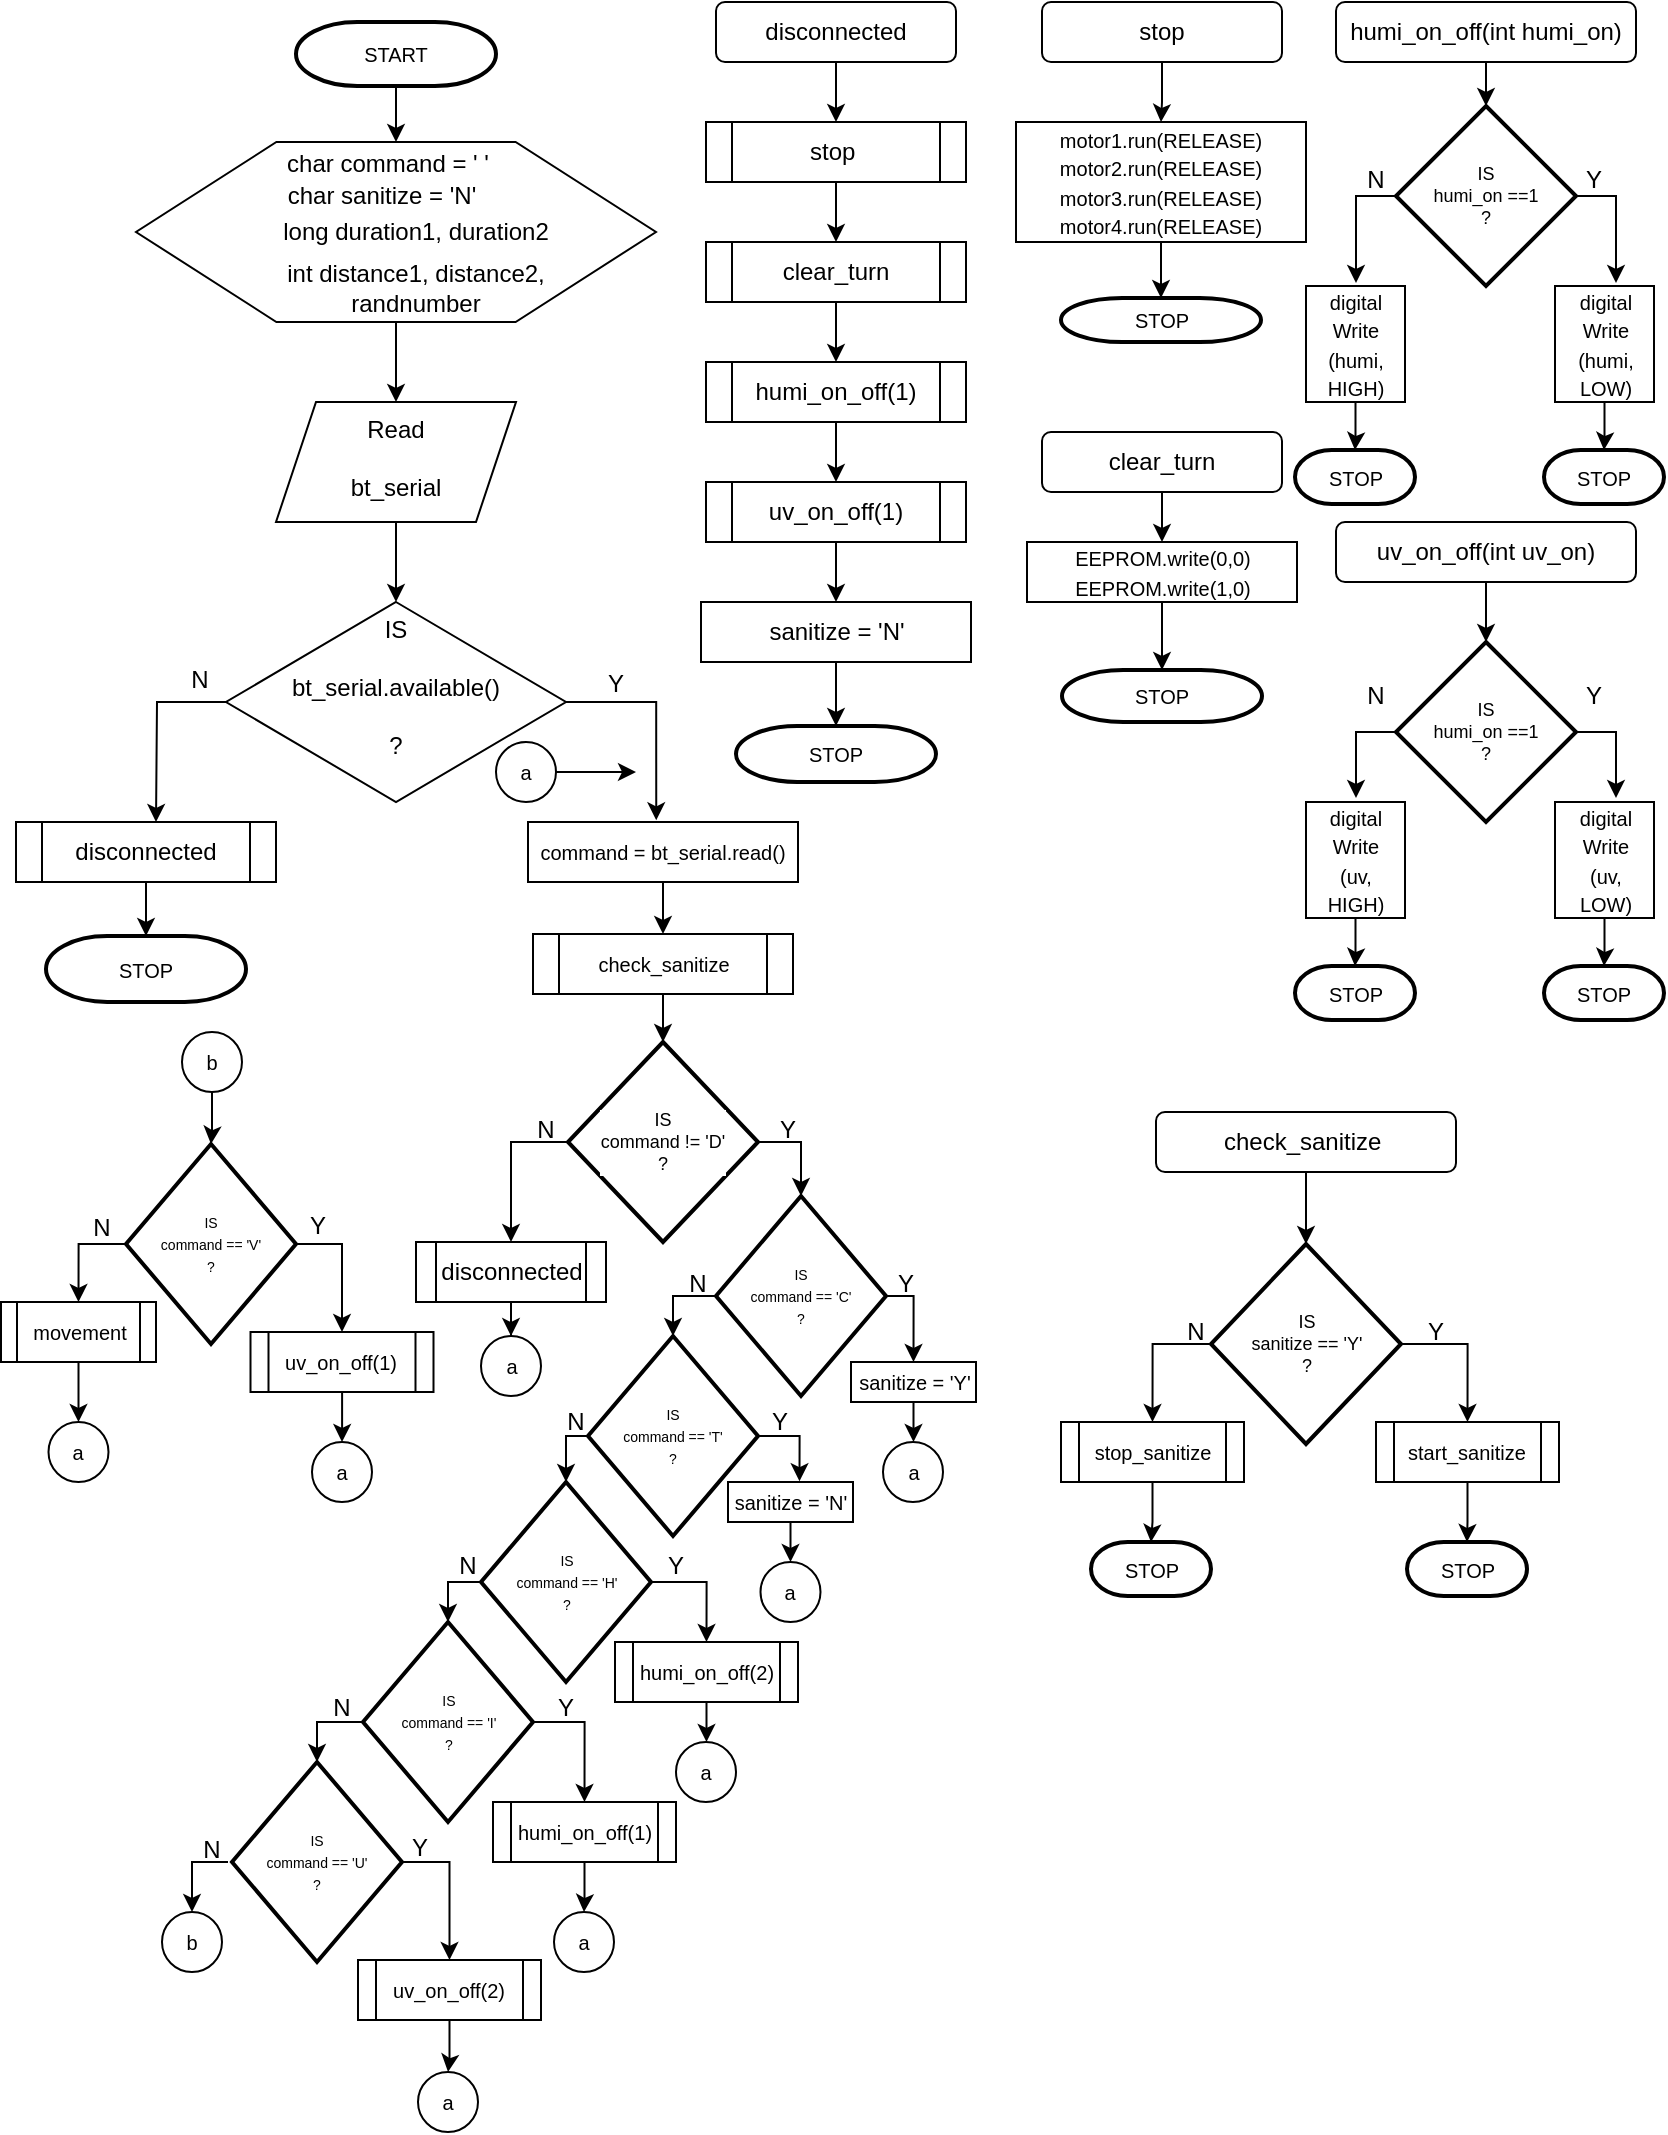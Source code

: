 <mxfile version="17.1.3" type="github" pages="2">
  <diagram id="072bbTEaD_LdQeLK6hjv" name="Page-1">
    <mxGraphModel dx="1085" dy="650" grid="1" gridSize="10" guides="1" tooltips="1" connect="1" arrows="1" fold="1" page="1" pageScale="1" pageWidth="850" pageHeight="1100" math="0" shadow="0">
      <root>
        <mxCell id="0" />
        <mxCell id="1" parent="0" />
        <mxCell id="ckIcHxlf3UzxfT3ee6Hz-8" value="" style="edgeStyle=orthogonalEdgeStyle;rounded=0;orthogonalLoop=1;jettySize=auto;html=1;exitX=0.5;exitY=1;exitDx=0;exitDy=0;exitPerimeter=0;" edge="1" parent="1" source="ckIcHxlf3UzxfT3ee6Hz-138" target="ckIcHxlf3UzxfT3ee6Hz-6">
          <mxGeometry relative="1" as="geometry">
            <mxPoint x="210" y="50" as="sourcePoint" />
          </mxGeometry>
        </mxCell>
        <mxCell id="ckIcHxlf3UzxfT3ee6Hz-18" value="" style="edgeStyle=orthogonalEdgeStyle;rounded=0;orthogonalLoop=1;jettySize=auto;html=1;" edge="1" parent="1" source="ckIcHxlf3UzxfT3ee6Hz-6" target="ckIcHxlf3UzxfT3ee6Hz-17">
          <mxGeometry relative="1" as="geometry" />
        </mxCell>
        <mxCell id="ckIcHxlf3UzxfT3ee6Hz-6" value="" style="verticalLabelPosition=bottom;verticalAlign=top;html=1;shape=hexagon;perimeter=hexagonPerimeter2;arcSize=6;size=0.27;" vertex="1" parent="1">
          <mxGeometry x="80" y="90" width="260" height="90" as="geometry" />
        </mxCell>
        <mxCell id="ckIcHxlf3UzxfT3ee6Hz-10" value="char command = &#39; &#39;" style="text;html=1;strokeColor=none;fillColor=none;align=center;verticalAlign=middle;whiteSpace=wrap;rounded=0;" vertex="1" parent="1">
          <mxGeometry x="136" y="86" width="140" height="30" as="geometry" />
        </mxCell>
        <mxCell id="ckIcHxlf3UzxfT3ee6Hz-11" value="char sanitize = &#39;N&#39;" style="text;html=1;strokeColor=none;fillColor=none;align=center;verticalAlign=middle;whiteSpace=wrap;rounded=0;" vertex="1" parent="1">
          <mxGeometry x="133" y="102" width="140" height="30" as="geometry" />
        </mxCell>
        <mxCell id="ckIcHxlf3UzxfT3ee6Hz-12" value="long duration1, duration2" style="text;html=1;strokeColor=none;fillColor=none;align=center;verticalAlign=middle;whiteSpace=wrap;rounded=0;" vertex="1" parent="1">
          <mxGeometry x="150" y="120" width="140" height="30" as="geometry" />
        </mxCell>
        <mxCell id="ckIcHxlf3UzxfT3ee6Hz-13" value="int distance1, distance2,&lt;br&gt;randnumber" style="text;html=1;strokeColor=none;fillColor=none;align=center;verticalAlign=middle;whiteSpace=wrap;rounded=0;" vertex="1" parent="1">
          <mxGeometry x="150" y="148" width="140" height="30" as="geometry" />
        </mxCell>
        <mxCell id="ckIcHxlf3UzxfT3ee6Hz-20" value="" style="edgeStyle=orthogonalEdgeStyle;rounded=0;orthogonalLoop=1;jettySize=auto;html=1;" edge="1" parent="1" source="ckIcHxlf3UzxfT3ee6Hz-17" target="ckIcHxlf3UzxfT3ee6Hz-19">
          <mxGeometry relative="1" as="geometry" />
        </mxCell>
        <mxCell id="ckIcHxlf3UzxfT3ee6Hz-17" value="Read&lt;br&gt;&lt;br&gt;bt_serial" style="shape=parallelogram;perimeter=parallelogramPerimeter;whiteSpace=wrap;html=1;fixedSize=1;verticalAlign=top;arcSize=6;" vertex="1" parent="1">
          <mxGeometry x="150" y="220" width="120" height="60" as="geometry" />
        </mxCell>
        <mxCell id="ckIcHxlf3UzxfT3ee6Hz-28" style="edgeStyle=orthogonalEdgeStyle;rounded=0;orthogonalLoop=1;jettySize=auto;html=1;exitX=1;exitY=0.5;exitDx=0;exitDy=0;entryX=0.475;entryY=-0.028;entryDx=0;entryDy=0;entryPerimeter=0;" edge="1" parent="1" source="ckIcHxlf3UzxfT3ee6Hz-19" target="ckIcHxlf3UzxfT3ee6Hz-115">
          <mxGeometry relative="1" as="geometry">
            <mxPoint x="340" y="430" as="targetPoint" />
          </mxGeometry>
        </mxCell>
        <mxCell id="ckIcHxlf3UzxfT3ee6Hz-30" style="edgeStyle=orthogonalEdgeStyle;rounded=0;orthogonalLoop=1;jettySize=auto;html=1;exitX=0;exitY=0.5;exitDx=0;exitDy=0;" edge="1" parent="1" source="ckIcHxlf3UzxfT3ee6Hz-19">
          <mxGeometry relative="1" as="geometry">
            <mxPoint x="90" y="430" as="targetPoint" />
          </mxGeometry>
        </mxCell>
        <mxCell id="ckIcHxlf3UzxfT3ee6Hz-19" value="IS&lt;br&gt;&lt;br&gt;bt_serial.available()&lt;br&gt;&lt;br&gt;?" style="rhombus;whiteSpace=wrap;html=1;verticalAlign=top;arcSize=6;" vertex="1" parent="1">
          <mxGeometry x="125" y="320" width="170" height="100" as="geometry" />
        </mxCell>
        <mxCell id="ckIcHxlf3UzxfT3ee6Hz-31" value="Y" style="text;html=1;strokeColor=none;fillColor=none;align=center;verticalAlign=middle;whiteSpace=wrap;rounded=0;" vertex="1" parent="1">
          <mxGeometry x="290" y="346" width="60" height="30" as="geometry" />
        </mxCell>
        <mxCell id="ckIcHxlf3UzxfT3ee6Hz-32" value="N" style="text;html=1;strokeColor=none;fillColor=none;align=center;verticalAlign=middle;whiteSpace=wrap;rounded=0;" vertex="1" parent="1">
          <mxGeometry x="82" y="344" width="60" height="30" as="geometry" />
        </mxCell>
        <mxCell id="ckIcHxlf3UzxfT3ee6Hz-40" value="" style="edgeStyle=orthogonalEdgeStyle;rounded=0;orthogonalLoop=1;jettySize=auto;html=1;entryX=0.5;entryY=0;entryDx=0;entryDy=0;entryPerimeter=0;" edge="1" parent="1" source="ckIcHxlf3UzxfT3ee6Hz-34" target="ckIcHxlf3UzxfT3ee6Hz-139">
          <mxGeometry relative="1" as="geometry">
            <mxPoint x="85" y="510" as="targetPoint" />
          </mxGeometry>
        </mxCell>
        <mxCell id="ckIcHxlf3UzxfT3ee6Hz-34" value="disconnected" style="shape=process;whiteSpace=wrap;html=1;backgroundOutline=1;" vertex="1" parent="1">
          <mxGeometry x="20" y="430" width="130" height="30" as="geometry" />
        </mxCell>
        <mxCell id="ckIcHxlf3UzxfT3ee6Hz-45" value="" style="edgeStyle=orthogonalEdgeStyle;rounded=0;orthogonalLoop=1;jettySize=auto;html=1;" edge="1" parent="1" source="ckIcHxlf3UzxfT3ee6Hz-41" target="ckIcHxlf3UzxfT3ee6Hz-44">
          <mxGeometry relative="1" as="geometry" />
        </mxCell>
        <mxCell id="ckIcHxlf3UzxfT3ee6Hz-41" value="disconnected" style="rounded=1;whiteSpace=wrap;html=1;" vertex="1" parent="1">
          <mxGeometry x="370" y="20" width="120" height="30" as="geometry" />
        </mxCell>
        <mxCell id="ckIcHxlf3UzxfT3ee6Hz-47" value="" style="edgeStyle=orthogonalEdgeStyle;rounded=0;orthogonalLoop=1;jettySize=auto;html=1;" edge="1" parent="1" source="ckIcHxlf3UzxfT3ee6Hz-44" target="ckIcHxlf3UzxfT3ee6Hz-46">
          <mxGeometry relative="1" as="geometry" />
        </mxCell>
        <mxCell id="ckIcHxlf3UzxfT3ee6Hz-44" value="stop&amp;nbsp;" style="shape=process;whiteSpace=wrap;html=1;backgroundOutline=1;" vertex="1" parent="1">
          <mxGeometry x="365" y="80" width="130" height="30" as="geometry" />
        </mxCell>
        <mxCell id="ckIcHxlf3UzxfT3ee6Hz-49" value="" style="edgeStyle=orthogonalEdgeStyle;rounded=0;orthogonalLoop=1;jettySize=auto;html=1;" edge="1" parent="1" source="ckIcHxlf3UzxfT3ee6Hz-46" target="ckIcHxlf3UzxfT3ee6Hz-48">
          <mxGeometry relative="1" as="geometry" />
        </mxCell>
        <mxCell id="ckIcHxlf3UzxfT3ee6Hz-46" value="clear_turn" style="shape=process;whiteSpace=wrap;html=1;backgroundOutline=1;" vertex="1" parent="1">
          <mxGeometry x="365" y="140" width="130" height="30" as="geometry" />
        </mxCell>
        <mxCell id="ckIcHxlf3UzxfT3ee6Hz-51" value="" style="edgeStyle=orthogonalEdgeStyle;rounded=0;orthogonalLoop=1;jettySize=auto;html=1;" edge="1" parent="1" source="ckIcHxlf3UzxfT3ee6Hz-48" target="ckIcHxlf3UzxfT3ee6Hz-50">
          <mxGeometry relative="1" as="geometry" />
        </mxCell>
        <mxCell id="ckIcHxlf3UzxfT3ee6Hz-48" value="humi_on_off(1)" style="shape=process;whiteSpace=wrap;html=1;backgroundOutline=1;" vertex="1" parent="1">
          <mxGeometry x="365" y="200" width="130" height="30" as="geometry" />
        </mxCell>
        <mxCell id="ckIcHxlf3UzxfT3ee6Hz-53" value="" style="edgeStyle=orthogonalEdgeStyle;rounded=0;orthogonalLoop=1;jettySize=auto;html=1;" edge="1" parent="1" source="ckIcHxlf3UzxfT3ee6Hz-50" target="ckIcHxlf3UzxfT3ee6Hz-52">
          <mxGeometry relative="1" as="geometry" />
        </mxCell>
        <mxCell id="ckIcHxlf3UzxfT3ee6Hz-50" value="uv_on_off(1)" style="shape=process;whiteSpace=wrap;html=1;backgroundOutline=1;" vertex="1" parent="1">
          <mxGeometry x="365" y="260" width="130" height="30" as="geometry" />
        </mxCell>
        <mxCell id="ckIcHxlf3UzxfT3ee6Hz-55" value="" style="edgeStyle=orthogonalEdgeStyle;rounded=0;orthogonalLoop=1;jettySize=auto;html=1;entryX=0.5;entryY=0;entryDx=0;entryDy=0;entryPerimeter=0;" edge="1" parent="1" source="ckIcHxlf3UzxfT3ee6Hz-52" target="ckIcHxlf3UzxfT3ee6Hz-140">
          <mxGeometry relative="1" as="geometry">
            <mxPoint x="430.077" y="376" as="targetPoint" />
          </mxGeometry>
        </mxCell>
        <mxCell id="ckIcHxlf3UzxfT3ee6Hz-52" value="sanitize = &#39;N&#39;" style="rounded=0;whiteSpace=wrap;html=1;" vertex="1" parent="1">
          <mxGeometry x="362.5" y="320" width="135" height="30" as="geometry" />
        </mxCell>
        <mxCell id="ckIcHxlf3UzxfT3ee6Hz-59" value="" style="edgeStyle=orthogonalEdgeStyle;rounded=0;orthogonalLoop=1;jettySize=auto;html=1;" edge="1" parent="1" source="ckIcHxlf3UzxfT3ee6Hz-56" target="ckIcHxlf3UzxfT3ee6Hz-58">
          <mxGeometry relative="1" as="geometry" />
        </mxCell>
        <mxCell id="ckIcHxlf3UzxfT3ee6Hz-56" value="stop" style="rounded=1;whiteSpace=wrap;html=1;" vertex="1" parent="1">
          <mxGeometry x="533" y="20" width="120" height="30" as="geometry" />
        </mxCell>
        <mxCell id="ckIcHxlf3UzxfT3ee6Hz-61" value="" style="edgeStyle=orthogonalEdgeStyle;rounded=0;orthogonalLoop=1;jettySize=auto;html=1;entryX=0.5;entryY=0;entryDx=0;entryDy=0;entryPerimeter=0;" edge="1" parent="1" source="ckIcHxlf3UzxfT3ee6Hz-58" target="ckIcHxlf3UzxfT3ee6Hz-142">
          <mxGeometry relative="1" as="geometry">
            <mxPoint x="593.0" y="170" as="targetPoint" />
          </mxGeometry>
        </mxCell>
        <mxCell id="ckIcHxlf3UzxfT3ee6Hz-58" value="&lt;font style=&quot;font-size: 10px&quot;&gt;motor1.run(RELEASE)&lt;br&gt;motor2.run(RELEASE)&lt;br&gt;motor3.run(RELEASE)&lt;br&gt;motor4.run(RELEASE)&lt;/font&gt;" style="rounded=0;whiteSpace=wrap;html=1;" vertex="1" parent="1">
          <mxGeometry x="520" y="80" width="145" height="60" as="geometry" />
        </mxCell>
        <mxCell id="ckIcHxlf3UzxfT3ee6Hz-64" value="" style="edgeStyle=orthogonalEdgeStyle;rounded=0;orthogonalLoop=1;jettySize=auto;html=1;" edge="1" parent="1" source="ckIcHxlf3UzxfT3ee6Hz-62" target="ckIcHxlf3UzxfT3ee6Hz-63">
          <mxGeometry relative="1" as="geometry" />
        </mxCell>
        <mxCell id="ckIcHxlf3UzxfT3ee6Hz-62" value="clear_turn" style="rounded=1;whiteSpace=wrap;html=1;" vertex="1" parent="1">
          <mxGeometry x="533" y="235" width="120" height="30" as="geometry" />
        </mxCell>
        <mxCell id="ckIcHxlf3UzxfT3ee6Hz-66" value="" style="edgeStyle=orthogonalEdgeStyle;rounded=0;orthogonalLoop=1;jettySize=auto;html=1;entryX=0.5;entryY=0;entryDx=0;entryDy=0;entryPerimeter=0;" edge="1" parent="1" source="ckIcHxlf3UzxfT3ee6Hz-63" target="ckIcHxlf3UzxfT3ee6Hz-141">
          <mxGeometry relative="1" as="geometry">
            <mxPoint x="592.487" y="346" as="targetPoint" />
          </mxGeometry>
        </mxCell>
        <mxCell id="ckIcHxlf3UzxfT3ee6Hz-63" value="&lt;font style=&quot;font-size: 10px&quot;&gt;EEPROM.write(0,0)&lt;br&gt;EEPROM.write(1,0)&lt;/font&gt;" style="rounded=0;whiteSpace=wrap;html=1;" vertex="1" parent="1">
          <mxGeometry x="525.5" y="290" width="135" height="30" as="geometry" />
        </mxCell>
        <mxCell id="ckIcHxlf3UzxfT3ee6Hz-72" value="" style="edgeStyle=orthogonalEdgeStyle;rounded=0;orthogonalLoop=1;jettySize=auto;html=1;fontSize=9;" edge="1" parent="1" source="ckIcHxlf3UzxfT3ee6Hz-67" target="ckIcHxlf3UzxfT3ee6Hz-71">
          <mxGeometry relative="1" as="geometry" />
        </mxCell>
        <mxCell id="ckIcHxlf3UzxfT3ee6Hz-67" value="humi_on_off(int humi_on)" style="rounded=1;whiteSpace=wrap;html=1;" vertex="1" parent="1">
          <mxGeometry x="680" y="20" width="150" height="30" as="geometry" />
        </mxCell>
        <mxCell id="ckIcHxlf3UzxfT3ee6Hz-73" style="edgeStyle=orthogonalEdgeStyle;rounded=0;orthogonalLoop=1;jettySize=auto;html=1;exitX=1;exitY=0.5;exitDx=0;exitDy=0;exitPerimeter=0;fontSize=9;" edge="1" parent="1" source="ckIcHxlf3UzxfT3ee6Hz-71">
          <mxGeometry relative="1" as="geometry">
            <mxPoint x="820" y="160" as="targetPoint" />
          </mxGeometry>
        </mxCell>
        <mxCell id="ckIcHxlf3UzxfT3ee6Hz-74" style="edgeStyle=orthogonalEdgeStyle;rounded=0;orthogonalLoop=1;jettySize=auto;html=1;exitX=0;exitY=0.5;exitDx=0;exitDy=0;exitPerimeter=0;fontSize=9;" edge="1" parent="1" source="ckIcHxlf3UzxfT3ee6Hz-71">
          <mxGeometry relative="1" as="geometry">
            <mxPoint x="690" y="160" as="targetPoint" />
          </mxGeometry>
        </mxCell>
        <mxCell id="ckIcHxlf3UzxfT3ee6Hz-71" value="IS&lt;br&gt;humi_on ==1&lt;br&gt;?" style="strokeWidth=2;html=1;shape=mxgraph.flowchart.decision;whiteSpace=wrap;labelBackgroundColor=#FFFFFF;fontSize=9;" vertex="1" parent="1">
          <mxGeometry x="710" y="72" width="90" height="90" as="geometry" />
        </mxCell>
        <mxCell id="ckIcHxlf3UzxfT3ee6Hz-75" value="Y" style="text;html=1;strokeColor=none;fillColor=none;align=center;verticalAlign=middle;whiteSpace=wrap;rounded=0;" vertex="1" parent="1">
          <mxGeometry x="779" y="94" width="60" height="30" as="geometry" />
        </mxCell>
        <mxCell id="ckIcHxlf3UzxfT3ee6Hz-76" value="N" style="text;html=1;strokeColor=none;fillColor=none;align=center;verticalAlign=middle;whiteSpace=wrap;rounded=0;" vertex="1" parent="1">
          <mxGeometry x="670" y="94" width="60" height="30" as="geometry" />
        </mxCell>
        <mxCell id="ckIcHxlf3UzxfT3ee6Hz-80" value="" style="edgeStyle=orthogonalEdgeStyle;rounded=0;orthogonalLoop=1;jettySize=auto;html=1;fontSize=10;entryX=0.5;entryY=0;entryDx=0;entryDy=0;entryPerimeter=0;" edge="1" parent="1" source="ckIcHxlf3UzxfT3ee6Hz-77" target="ckIcHxlf3UzxfT3ee6Hz-143">
          <mxGeometry relative="1" as="geometry">
            <mxPoint x="689.75" y="245" as="targetPoint" />
          </mxGeometry>
        </mxCell>
        <mxCell id="ckIcHxlf3UzxfT3ee6Hz-77" value="&lt;font style=&quot;font-size: 10px&quot;&gt;digital&lt;br&gt;Write&lt;br&gt;(humi,&lt;br&gt;HIGH)&lt;/font&gt;" style="rounded=0;whiteSpace=wrap;html=1;" vertex="1" parent="1">
          <mxGeometry x="665" y="162" width="49.5" height="58" as="geometry" />
        </mxCell>
        <mxCell id="ckIcHxlf3UzxfT3ee6Hz-82" value="" style="edgeStyle=orthogonalEdgeStyle;rounded=0;orthogonalLoop=1;jettySize=auto;html=1;fontSize=10;entryX=0.5;entryY=0;entryDx=0;entryDy=0;entryPerimeter=0;" edge="1" parent="1" source="ckIcHxlf3UzxfT3ee6Hz-78" target="ckIcHxlf3UzxfT3ee6Hz-144">
          <mxGeometry relative="1" as="geometry">
            <mxPoint x="814.25" y="245" as="targetPoint" />
          </mxGeometry>
        </mxCell>
        <mxCell id="ckIcHxlf3UzxfT3ee6Hz-78" value="&lt;font style=&quot;font-size: 10px&quot;&gt;digital&lt;br&gt;Write&lt;br&gt;(humi,&lt;br&gt;LOW)&lt;/font&gt;" style="rounded=0;whiteSpace=wrap;html=1;" vertex="1" parent="1">
          <mxGeometry x="789.5" y="162" width="49.5" height="58" as="geometry" />
        </mxCell>
        <mxCell id="ckIcHxlf3UzxfT3ee6Hz-112" value="" style="edgeStyle=orthogonalEdgeStyle;rounded=0;orthogonalLoop=1;jettySize=auto;html=1;fontSize=10;entryX=0.5;entryY=0;entryDx=0;entryDy=0;entryPerimeter=0;" edge="1" parent="1" source="ckIcHxlf3UzxfT3ee6Hz-83" target="ckIcHxlf3UzxfT3ee6Hz-99">
          <mxGeometry relative="1" as="geometry">
            <mxPoint x="755" y="375" as="targetPoint" />
          </mxGeometry>
        </mxCell>
        <mxCell id="ckIcHxlf3UzxfT3ee6Hz-83" value="uv_on_off(int uv_on)" style="rounded=1;whiteSpace=wrap;html=1;" vertex="1" parent="1">
          <mxGeometry x="680" y="280" width="150" height="30" as="geometry" />
        </mxCell>
        <mxCell id="ckIcHxlf3UzxfT3ee6Hz-99" value="IS&lt;br&gt;humi_on ==1&lt;br&gt;?" style="strokeWidth=2;html=1;shape=mxgraph.flowchart.decision;whiteSpace=wrap;labelBackgroundColor=#FFFFFF;fontSize=9;" vertex="1" parent="1">
          <mxGeometry x="710" y="340" width="90" height="90" as="geometry" />
        </mxCell>
        <mxCell id="ckIcHxlf3UzxfT3ee6Hz-100" value="N" style="text;html=1;strokeColor=none;fillColor=none;align=center;verticalAlign=middle;whiteSpace=wrap;rounded=0;" vertex="1" parent="1">
          <mxGeometry x="670" y="352" width="60" height="30" as="geometry" />
        </mxCell>
        <mxCell id="ckIcHxlf3UzxfT3ee6Hz-101" value="Y" style="text;html=1;strokeColor=none;fillColor=none;align=center;verticalAlign=middle;whiteSpace=wrap;rounded=0;" vertex="1" parent="1">
          <mxGeometry x="779" y="352" width="60" height="30" as="geometry" />
        </mxCell>
        <mxCell id="ckIcHxlf3UzxfT3ee6Hz-102" style="edgeStyle=orthogonalEdgeStyle;rounded=0;orthogonalLoop=1;jettySize=auto;html=1;exitX=1;exitY=0.5;exitDx=0;exitDy=0;exitPerimeter=0;fontSize=9;" edge="1" source="ckIcHxlf3UzxfT3ee6Hz-99" parent="1">
          <mxGeometry relative="1" as="geometry">
            <mxPoint x="820.0" y="418" as="targetPoint" />
          </mxGeometry>
        </mxCell>
        <mxCell id="ckIcHxlf3UzxfT3ee6Hz-103" style="edgeStyle=orthogonalEdgeStyle;rounded=0;orthogonalLoop=1;jettySize=auto;html=1;exitX=0;exitY=0.5;exitDx=0;exitDy=0;exitPerimeter=0;fontSize=9;" edge="1" source="ckIcHxlf3UzxfT3ee6Hz-99" parent="1">
          <mxGeometry relative="1" as="geometry">
            <mxPoint x="690" y="418" as="targetPoint" />
          </mxGeometry>
        </mxCell>
        <mxCell id="ckIcHxlf3UzxfT3ee6Hz-104" value="&lt;font style=&quot;font-size: 10px&quot;&gt;digital&lt;br&gt;Write&lt;br&gt;(uv,&lt;br&gt;HIGH)&lt;/font&gt;" style="rounded=0;whiteSpace=wrap;html=1;" vertex="1" parent="1">
          <mxGeometry x="665" y="420" width="49.5" height="58" as="geometry" />
        </mxCell>
        <mxCell id="ckIcHxlf3UzxfT3ee6Hz-105" value="&lt;font style=&quot;font-size: 10px&quot;&gt;digital&lt;br&gt;Write&lt;br&gt;(uv,&lt;br&gt;LOW)&lt;/font&gt;" style="rounded=0;whiteSpace=wrap;html=1;" vertex="1" parent="1">
          <mxGeometry x="789.5" y="420" width="49.5" height="58" as="geometry" />
        </mxCell>
        <mxCell id="ckIcHxlf3UzxfT3ee6Hz-106" value="" style="edgeStyle=orthogonalEdgeStyle;rounded=0;orthogonalLoop=1;jettySize=auto;html=1;fontSize=10;entryX=0.5;entryY=0;entryDx=0;entryDy=0;entryPerimeter=0;" edge="1" source="ckIcHxlf3UzxfT3ee6Hz-104" target="ckIcHxlf3UzxfT3ee6Hz-145" parent="1">
          <mxGeometry relative="1" as="geometry">
            <mxPoint x="689.75" y="503" as="targetPoint" />
          </mxGeometry>
        </mxCell>
        <mxCell id="ckIcHxlf3UzxfT3ee6Hz-107" value="" style="edgeStyle=orthogonalEdgeStyle;rounded=0;orthogonalLoop=1;jettySize=auto;html=1;fontSize=10;entryX=0.5;entryY=0;entryDx=0;entryDy=0;entryPerimeter=0;" edge="1" source="ckIcHxlf3UzxfT3ee6Hz-105" target="ckIcHxlf3UzxfT3ee6Hz-146" parent="1">
          <mxGeometry relative="1" as="geometry">
            <mxPoint x="814.25" y="503" as="targetPoint" />
          </mxGeometry>
        </mxCell>
        <mxCell id="ckIcHxlf3UzxfT3ee6Hz-118" value="" style="edgeStyle=orthogonalEdgeStyle;rounded=0;orthogonalLoop=1;jettySize=auto;html=1;fontSize=10;" edge="1" parent="1" source="ckIcHxlf3UzxfT3ee6Hz-115" target="ckIcHxlf3UzxfT3ee6Hz-117">
          <mxGeometry relative="1" as="geometry" />
        </mxCell>
        <mxCell id="ckIcHxlf3UzxfT3ee6Hz-115" value="&lt;font style=&quot;font-size: 10px&quot;&gt;command = bt_serial.read()&lt;/font&gt;" style="rounded=0;whiteSpace=wrap;html=1;" vertex="1" parent="1">
          <mxGeometry x="276" y="430" width="135" height="30" as="geometry" />
        </mxCell>
        <mxCell id="ckIcHxlf3UzxfT3ee6Hz-126" value="" style="edgeStyle=orthogonalEdgeStyle;rounded=0;orthogonalLoop=1;jettySize=auto;html=1;fontSize=10;" edge="1" parent="1" source="ckIcHxlf3UzxfT3ee6Hz-117" target="ckIcHxlf3UzxfT3ee6Hz-120">
          <mxGeometry relative="1" as="geometry" />
        </mxCell>
        <mxCell id="ckIcHxlf3UzxfT3ee6Hz-117" value="&lt;font style=&quot;font-size: 10px&quot;&gt;check_sanitize&lt;/font&gt;" style="shape=process;whiteSpace=wrap;html=1;backgroundOutline=1;" vertex="1" parent="1">
          <mxGeometry x="278.5" y="486" width="130" height="30" as="geometry" />
        </mxCell>
        <mxCell id="ckIcHxlf3UzxfT3ee6Hz-132" style="edgeStyle=orthogonalEdgeStyle;rounded=0;orthogonalLoop=1;jettySize=auto;html=1;exitX=1;exitY=0.5;exitDx=0;exitDy=0;exitPerimeter=0;fontSize=10;" edge="1" parent="1" source="ckIcHxlf3UzxfT3ee6Hz-120" target="ckIcHxlf3UzxfT3ee6Hz-163">
          <mxGeometry relative="1" as="geometry">
            <mxPoint x="420" y="650" as="targetPoint" />
          </mxGeometry>
        </mxCell>
        <mxCell id="ckIcHxlf3UzxfT3ee6Hz-133" style="edgeStyle=orthogonalEdgeStyle;rounded=0;orthogonalLoop=1;jettySize=auto;html=1;exitX=0;exitY=0.5;exitDx=0;exitDy=0;exitPerimeter=0;fontSize=10;entryX=0.5;entryY=0;entryDx=0;entryDy=0;" edge="1" parent="1" source="ckIcHxlf3UzxfT3ee6Hz-120" target="ckIcHxlf3UzxfT3ee6Hz-149">
          <mxGeometry relative="1" as="geometry">
            <mxPoint x="270" y="650" as="targetPoint" />
          </mxGeometry>
        </mxCell>
        <mxCell id="ckIcHxlf3UzxfT3ee6Hz-120" value="IS&lt;br&gt;command != &#39;D&#39;&lt;br&gt;?" style="strokeWidth=2;html=1;shape=mxgraph.flowchart.decision;whiteSpace=wrap;labelBackgroundColor=#FFFFFF;fontSize=9;" vertex="1" parent="1">
          <mxGeometry x="296" y="540" width="95" height="100" as="geometry" />
        </mxCell>
        <mxCell id="ckIcHxlf3UzxfT3ee6Hz-134" value="Y" style="text;html=1;strokeColor=none;fillColor=none;align=center;verticalAlign=middle;whiteSpace=wrap;rounded=0;" vertex="1" parent="1">
          <mxGeometry x="376" y="569" width="60" height="30" as="geometry" />
        </mxCell>
        <mxCell id="ckIcHxlf3UzxfT3ee6Hz-135" value="N" style="text;html=1;strokeColor=none;fillColor=none;align=center;verticalAlign=middle;whiteSpace=wrap;rounded=0;" vertex="1" parent="1">
          <mxGeometry x="255" y="569" width="60" height="30" as="geometry" />
        </mxCell>
        <mxCell id="ckIcHxlf3UzxfT3ee6Hz-138" value="START" style="strokeWidth=2;html=1;shape=mxgraph.flowchart.terminator;whiteSpace=wrap;labelBackgroundColor=#FFFFFF;fontSize=10;" vertex="1" parent="1">
          <mxGeometry x="160" y="30" width="100" height="32" as="geometry" />
        </mxCell>
        <mxCell id="ckIcHxlf3UzxfT3ee6Hz-139" value="STOP" style="strokeWidth=2;html=1;shape=mxgraph.flowchart.terminator;whiteSpace=wrap;labelBackgroundColor=#FFFFFF;fontSize=10;" vertex="1" parent="1">
          <mxGeometry x="35" y="487" width="100" height="33" as="geometry" />
        </mxCell>
        <mxCell id="ckIcHxlf3UzxfT3ee6Hz-140" value="STOP" style="strokeWidth=2;html=1;shape=mxgraph.flowchart.terminator;whiteSpace=wrap;labelBackgroundColor=#FFFFFF;fontSize=10;" vertex="1" parent="1">
          <mxGeometry x="380" y="382" width="100" height="28" as="geometry" />
        </mxCell>
        <mxCell id="ckIcHxlf3UzxfT3ee6Hz-141" value="STOP" style="strokeWidth=2;html=1;shape=mxgraph.flowchart.terminator;whiteSpace=wrap;labelBackgroundColor=#FFFFFF;fontSize=10;" vertex="1" parent="1">
          <mxGeometry x="543" y="354" width="100" height="26" as="geometry" />
        </mxCell>
        <mxCell id="ckIcHxlf3UzxfT3ee6Hz-142" value="STOP" style="strokeWidth=2;html=1;shape=mxgraph.flowchart.terminator;whiteSpace=wrap;labelBackgroundColor=#FFFFFF;fontSize=10;" vertex="1" parent="1">
          <mxGeometry x="542.5" y="168" width="100" height="22" as="geometry" />
        </mxCell>
        <mxCell id="ckIcHxlf3UzxfT3ee6Hz-143" value="STOP" style="strokeWidth=2;html=1;shape=mxgraph.flowchart.terminator;whiteSpace=wrap;labelBackgroundColor=#FFFFFF;fontSize=10;" vertex="1" parent="1">
          <mxGeometry x="659.5" y="244" width="60" height="27" as="geometry" />
        </mxCell>
        <mxCell id="ckIcHxlf3UzxfT3ee6Hz-144" value="STOP" style="strokeWidth=2;html=1;shape=mxgraph.flowchart.terminator;whiteSpace=wrap;labelBackgroundColor=#FFFFFF;fontSize=10;" vertex="1" parent="1">
          <mxGeometry x="784" y="244" width="60" height="27" as="geometry" />
        </mxCell>
        <mxCell id="ckIcHxlf3UzxfT3ee6Hz-145" value="STOP" style="strokeWidth=2;html=1;shape=mxgraph.flowchart.terminator;whiteSpace=wrap;labelBackgroundColor=#FFFFFF;fontSize=10;" vertex="1" parent="1">
          <mxGeometry x="659.5" y="502" width="60" height="27" as="geometry" />
        </mxCell>
        <mxCell id="ckIcHxlf3UzxfT3ee6Hz-146" value="STOP" style="strokeWidth=2;html=1;shape=mxgraph.flowchart.terminator;whiteSpace=wrap;labelBackgroundColor=#FFFFFF;fontSize=10;" vertex="1" parent="1">
          <mxGeometry x="784" y="502" width="60" height="27" as="geometry" />
        </mxCell>
        <mxCell id="ckIcHxlf3UzxfT3ee6Hz-162" value="" style="edgeStyle=orthogonalEdgeStyle;rounded=0;orthogonalLoop=1;jettySize=auto;html=1;fontSize=10;" edge="1" parent="1" source="ckIcHxlf3UzxfT3ee6Hz-149" target="ckIcHxlf3UzxfT3ee6Hz-161">
          <mxGeometry relative="1" as="geometry" />
        </mxCell>
        <mxCell id="ckIcHxlf3UzxfT3ee6Hz-149" value="disconnected" style="shape=process;whiteSpace=wrap;html=1;backgroundOutline=1;" vertex="1" parent="1">
          <mxGeometry x="220" y="640" width="95" height="30" as="geometry" />
        </mxCell>
        <mxCell id="ckIcHxlf3UzxfT3ee6Hz-157" value="a" style="ellipse;whiteSpace=wrap;html=1;aspect=fixed;labelBackgroundColor=#FFFFFF;fontSize=10;" vertex="1" parent="1">
          <mxGeometry x="260" y="390" width="30" height="30" as="geometry" />
        </mxCell>
        <mxCell id="ckIcHxlf3UzxfT3ee6Hz-158" style="edgeStyle=orthogonalEdgeStyle;rounded=0;orthogonalLoop=1;jettySize=auto;html=1;exitX=1;exitY=0.5;exitDx=0;exitDy=0;fontSize=10;" edge="1" source="ckIcHxlf3UzxfT3ee6Hz-157" parent="1">
          <mxGeometry relative="1" as="geometry">
            <mxPoint x="330" y="405.034" as="targetPoint" />
          </mxGeometry>
        </mxCell>
        <mxCell id="ckIcHxlf3UzxfT3ee6Hz-161" value="a" style="ellipse;whiteSpace=wrap;html=1;aspect=fixed;labelBackgroundColor=#FFFFFF;fontSize=10;" vertex="1" parent="1">
          <mxGeometry x="252.5" y="687" width="30" height="30" as="geometry" />
        </mxCell>
        <mxCell id="ckIcHxlf3UzxfT3ee6Hz-164" style="edgeStyle=orthogonalEdgeStyle;rounded=0;orthogonalLoop=1;jettySize=auto;html=1;exitX=1;exitY=0.5;exitDx=0;exitDy=0;exitPerimeter=0;fontSize=8;entryX=0.5;entryY=0;entryDx=0;entryDy=0;" edge="1" parent="1" source="ckIcHxlf3UzxfT3ee6Hz-163" target="ckIcHxlf3UzxfT3ee6Hz-167">
          <mxGeometry relative="1" as="geometry">
            <mxPoint x="480" y="720" as="targetPoint" />
          </mxGeometry>
        </mxCell>
        <mxCell id="ckIcHxlf3UzxfT3ee6Hz-170" style="edgeStyle=orthogonalEdgeStyle;rounded=0;orthogonalLoop=1;jettySize=auto;html=1;exitX=0;exitY=0.5;exitDx=0;exitDy=0;exitPerimeter=0;fontSize=7;entryX=0.5;entryY=0;entryDx=0;entryDy=0;entryPerimeter=0;" edge="1" parent="1" source="ckIcHxlf3UzxfT3ee6Hz-163" target="ckIcHxlf3UzxfT3ee6Hz-172">
          <mxGeometry relative="1" as="geometry">
            <mxPoint x="350" y="720" as="targetPoint" />
          </mxGeometry>
        </mxCell>
        <mxCell id="ckIcHxlf3UzxfT3ee6Hz-163" value="&lt;font style=&quot;font-size: 7px&quot;&gt;IS&lt;br&gt;&lt;font style=&quot;font-size: 7px&quot;&gt;command == &#39;C&#39;&lt;br&gt;&lt;/font&gt;?&lt;/font&gt;" style="strokeWidth=2;html=1;shape=mxgraph.flowchart.decision;whiteSpace=wrap;labelBackgroundColor=#FFFFFF;fontSize=9;" vertex="1" parent="1">
          <mxGeometry x="370" y="617" width="85" height="100" as="geometry" />
        </mxCell>
        <mxCell id="ckIcHxlf3UzxfT3ee6Hz-165" value="Y" style="text;html=1;strokeColor=none;fillColor=none;align=center;verticalAlign=middle;whiteSpace=wrap;rounded=0;" vertex="1" parent="1">
          <mxGeometry x="435" y="646" width="60" height="30" as="geometry" />
        </mxCell>
        <mxCell id="ckIcHxlf3UzxfT3ee6Hz-169" value="" style="edgeStyle=orthogonalEdgeStyle;rounded=0;orthogonalLoop=1;jettySize=auto;html=1;fontSize=10;" edge="1" parent="1" source="ckIcHxlf3UzxfT3ee6Hz-167" target="ckIcHxlf3UzxfT3ee6Hz-168">
          <mxGeometry relative="1" as="geometry" />
        </mxCell>
        <mxCell id="ckIcHxlf3UzxfT3ee6Hz-167" value="&lt;font style=&quot;font-size: 10px&quot;&gt;sanitize = &#39;Y&#39;&lt;/font&gt;" style="rounded=0;whiteSpace=wrap;html=1;" vertex="1" parent="1">
          <mxGeometry x="437.5" y="700" width="62.5" height="20" as="geometry" />
        </mxCell>
        <mxCell id="ckIcHxlf3UzxfT3ee6Hz-168" value="a" style="ellipse;whiteSpace=wrap;html=1;aspect=fixed;labelBackgroundColor=#FFFFFF;fontSize=10;" vertex="1" parent="1">
          <mxGeometry x="453.5" y="740" width="30" height="30" as="geometry" />
        </mxCell>
        <mxCell id="ckIcHxlf3UzxfT3ee6Hz-171" value="N" style="text;html=1;strokeColor=none;fillColor=none;align=center;verticalAlign=middle;whiteSpace=wrap;rounded=0;" vertex="1" parent="1">
          <mxGeometry x="331" y="646" width="60" height="30" as="geometry" />
        </mxCell>
        <mxCell id="ckIcHxlf3UzxfT3ee6Hz-173" style="edgeStyle=orthogonalEdgeStyle;rounded=0;orthogonalLoop=1;jettySize=auto;html=1;exitX=1;exitY=0.5;exitDx=0;exitDy=0;exitPerimeter=0;fontSize=7;entryX=0.572;entryY=-0.019;entryDx=0;entryDy=0;entryPerimeter=0;" edge="1" parent="1" source="ckIcHxlf3UzxfT3ee6Hz-172" target="ckIcHxlf3UzxfT3ee6Hz-175">
          <mxGeometry relative="1" as="geometry">
            <mxPoint x="410" y="780" as="targetPoint" />
          </mxGeometry>
        </mxCell>
        <mxCell id="ckIcHxlf3UzxfT3ee6Hz-178" style="edgeStyle=orthogonalEdgeStyle;rounded=0;orthogonalLoop=1;jettySize=auto;html=1;exitX=0;exitY=0.5;exitDx=0;exitDy=0;exitPerimeter=0;fontSize=7;entryX=0.5;entryY=0;entryDx=0;entryDy=0;entryPerimeter=0;" edge="1" parent="1" source="ckIcHxlf3UzxfT3ee6Hz-172" target="ckIcHxlf3UzxfT3ee6Hz-181">
          <mxGeometry relative="1" as="geometry">
            <mxPoint x="280" y="790" as="targetPoint" />
          </mxGeometry>
        </mxCell>
        <mxCell id="ckIcHxlf3UzxfT3ee6Hz-172" value="&lt;font style=&quot;font-size: 7px&quot;&gt;IS&lt;br&gt;&lt;font style=&quot;font-size: 7px&quot;&gt;command == &#39;T&#39;&lt;br&gt;&lt;/font&gt;?&lt;/font&gt;" style="strokeWidth=2;html=1;shape=mxgraph.flowchart.decision;whiteSpace=wrap;labelBackgroundColor=#FFFFFF;fontSize=9;" vertex="1" parent="1">
          <mxGeometry x="306" y="687" width="85" height="100" as="geometry" />
        </mxCell>
        <mxCell id="ckIcHxlf3UzxfT3ee6Hz-174" value="Y" style="text;html=1;strokeColor=none;fillColor=none;align=center;verticalAlign=middle;whiteSpace=wrap;rounded=0;" vertex="1" parent="1">
          <mxGeometry x="372" y="715" width="60" height="30" as="geometry" />
        </mxCell>
        <mxCell id="ckIcHxlf3UzxfT3ee6Hz-177" value="" style="edgeStyle=orthogonalEdgeStyle;rounded=0;orthogonalLoop=1;jettySize=auto;html=1;fontSize=7;" edge="1" parent="1" source="ckIcHxlf3UzxfT3ee6Hz-175" target="ckIcHxlf3UzxfT3ee6Hz-176">
          <mxGeometry relative="1" as="geometry" />
        </mxCell>
        <mxCell id="ckIcHxlf3UzxfT3ee6Hz-175" value="&lt;font style=&quot;font-size: 10px&quot;&gt;sanitize = &#39;N&#39;&lt;/font&gt;" style="rounded=0;whiteSpace=wrap;html=1;" vertex="1" parent="1">
          <mxGeometry x="376" y="760" width="62.5" height="20" as="geometry" />
        </mxCell>
        <mxCell id="ckIcHxlf3UzxfT3ee6Hz-176" value="a" style="ellipse;whiteSpace=wrap;html=1;aspect=fixed;labelBackgroundColor=#FFFFFF;fontSize=10;" vertex="1" parent="1">
          <mxGeometry x="392.25" y="800" width="30" height="30" as="geometry" />
        </mxCell>
        <mxCell id="ckIcHxlf3UzxfT3ee6Hz-179" value="N" style="text;html=1;strokeColor=none;fillColor=none;align=center;verticalAlign=middle;whiteSpace=wrap;rounded=0;" vertex="1" parent="1">
          <mxGeometry x="270" y="715" width="60" height="30" as="geometry" />
        </mxCell>
        <mxCell id="ckIcHxlf3UzxfT3ee6Hz-182" style="edgeStyle=orthogonalEdgeStyle;rounded=0;orthogonalLoop=1;jettySize=auto;html=1;exitX=1;exitY=0.5;exitDx=0;exitDy=0;exitPerimeter=0;fontSize=7;entryX=0.5;entryY=0;entryDx=0;entryDy=0;" edge="1" parent="1" source="ckIcHxlf3UzxfT3ee6Hz-181" target="ckIcHxlf3UzxfT3ee6Hz-184">
          <mxGeometry relative="1" as="geometry">
            <mxPoint x="370" y="870" as="targetPoint" />
          </mxGeometry>
        </mxCell>
        <mxCell id="ckIcHxlf3UzxfT3ee6Hz-187" style="edgeStyle=orthogonalEdgeStyle;rounded=0;orthogonalLoop=1;jettySize=auto;html=1;exitX=0;exitY=0.5;exitDx=0;exitDy=0;exitPerimeter=0;fontSize=10;entryX=0.5;entryY=0;entryDx=0;entryDy=0;entryPerimeter=0;" edge="1" parent="1" source="ckIcHxlf3UzxfT3ee6Hz-181" target="ckIcHxlf3UzxfT3ee6Hz-189">
          <mxGeometry relative="1" as="geometry">
            <mxPoint x="230" y="870" as="targetPoint" />
          </mxGeometry>
        </mxCell>
        <mxCell id="ckIcHxlf3UzxfT3ee6Hz-181" value="&lt;font style=&quot;font-size: 7px&quot;&gt;IS&lt;br&gt;&lt;font style=&quot;font-size: 7px&quot;&gt;command == &#39;H&#39;&lt;br&gt;&lt;/font&gt;?&lt;/font&gt;" style="strokeWidth=2;html=1;shape=mxgraph.flowchart.decision;whiteSpace=wrap;labelBackgroundColor=#FFFFFF;fontSize=9;" vertex="1" parent="1">
          <mxGeometry x="252.5" y="760" width="85" height="100" as="geometry" />
        </mxCell>
        <mxCell id="ckIcHxlf3UzxfT3ee6Hz-183" value="Y" style="text;html=1;strokeColor=none;fillColor=none;align=center;verticalAlign=middle;whiteSpace=wrap;rounded=0;" vertex="1" parent="1">
          <mxGeometry x="320" y="787" width="60" height="30" as="geometry" />
        </mxCell>
        <mxCell id="ckIcHxlf3UzxfT3ee6Hz-186" value="" style="edgeStyle=orthogonalEdgeStyle;rounded=0;orthogonalLoop=1;jettySize=auto;html=1;fontSize=10;" edge="1" parent="1" source="ckIcHxlf3UzxfT3ee6Hz-184" target="ckIcHxlf3UzxfT3ee6Hz-185">
          <mxGeometry relative="1" as="geometry" />
        </mxCell>
        <mxCell id="ckIcHxlf3UzxfT3ee6Hz-184" value="&lt;font style=&quot;font-size: 10px&quot;&gt;humi_on_off(2)&lt;/font&gt;" style="shape=process;whiteSpace=wrap;html=1;backgroundOutline=1;" vertex="1" parent="1">
          <mxGeometry x="319.5" y="840" width="91.5" height="30" as="geometry" />
        </mxCell>
        <mxCell id="ckIcHxlf3UzxfT3ee6Hz-185" value="a" style="ellipse;whiteSpace=wrap;html=1;aspect=fixed;labelBackgroundColor=#FFFFFF;fontSize=10;" vertex="1" parent="1">
          <mxGeometry x="350" y="890" width="30" height="30" as="geometry" />
        </mxCell>
        <mxCell id="ckIcHxlf3UzxfT3ee6Hz-188" value="N" style="text;html=1;strokeColor=none;fillColor=none;align=center;verticalAlign=middle;whiteSpace=wrap;rounded=0;" vertex="1" parent="1">
          <mxGeometry x="216" y="787" width="60" height="30" as="geometry" />
        </mxCell>
        <mxCell id="ckIcHxlf3UzxfT3ee6Hz-192" style="edgeStyle=orthogonalEdgeStyle;rounded=0;orthogonalLoop=1;jettySize=auto;html=1;exitX=1;exitY=0.5;exitDx=0;exitDy=0;exitPerimeter=0;fontSize=10;entryX=0.5;entryY=0;entryDx=0;entryDy=0;" edge="1" parent="1" source="ckIcHxlf3UzxfT3ee6Hz-189" target="ckIcHxlf3UzxfT3ee6Hz-190">
          <mxGeometry relative="1" as="geometry">
            <mxPoint x="300" y="910" as="targetPoint" />
          </mxGeometry>
        </mxCell>
        <mxCell id="ckIcHxlf3UzxfT3ee6Hz-195" style="edgeStyle=orthogonalEdgeStyle;rounded=0;orthogonalLoop=1;jettySize=auto;html=1;exitX=0;exitY=0.5;exitDx=0;exitDy=0;exitPerimeter=0;fontSize=10;entryX=0.5;entryY=0;entryDx=0;entryDy=0;entryPerimeter=0;" edge="1" parent="1" source="ckIcHxlf3UzxfT3ee6Hz-189" target="ckIcHxlf3UzxfT3ee6Hz-197">
          <mxGeometry relative="1" as="geometry">
            <mxPoint x="170" y="940" as="targetPoint" />
          </mxGeometry>
        </mxCell>
        <mxCell id="ckIcHxlf3UzxfT3ee6Hz-189" value="&lt;font style=&quot;font-size: 7px&quot;&gt;IS&lt;br&gt;&lt;font style=&quot;font-size: 7px&quot;&gt;command == &#39;I&#39;&lt;br&gt;&lt;/font&gt;?&lt;/font&gt;" style="strokeWidth=2;html=1;shape=mxgraph.flowchart.decision;whiteSpace=wrap;labelBackgroundColor=#FFFFFF;fontSize=9;" vertex="1" parent="1">
          <mxGeometry x="193.5" y="830" width="85" height="100" as="geometry" />
        </mxCell>
        <mxCell id="ckIcHxlf3UzxfT3ee6Hz-194" value="" style="edgeStyle=orthogonalEdgeStyle;rounded=0;orthogonalLoop=1;jettySize=auto;html=1;fontSize=10;" edge="1" parent="1" source="ckIcHxlf3UzxfT3ee6Hz-190" target="ckIcHxlf3UzxfT3ee6Hz-193">
          <mxGeometry relative="1" as="geometry" />
        </mxCell>
        <mxCell id="ckIcHxlf3UzxfT3ee6Hz-190" value="&lt;font style=&quot;font-size: 10px&quot;&gt;humi_on_off(1)&lt;/font&gt;" style="shape=process;whiteSpace=wrap;html=1;backgroundOutline=1;" vertex="1" parent="1">
          <mxGeometry x="258.5" y="920" width="91.5" height="30" as="geometry" />
        </mxCell>
        <mxCell id="ckIcHxlf3UzxfT3ee6Hz-193" value="a" style="ellipse;whiteSpace=wrap;html=1;aspect=fixed;labelBackgroundColor=#FFFFFF;fontSize=10;" vertex="1" parent="1">
          <mxGeometry x="289" y="975" width="30" height="30" as="geometry" />
        </mxCell>
        <mxCell id="ckIcHxlf3UzxfT3ee6Hz-196" value="N" style="text;html=1;strokeColor=none;fillColor=none;align=center;verticalAlign=middle;whiteSpace=wrap;rounded=0;" vertex="1" parent="1">
          <mxGeometry x="153" y="858" width="60" height="30" as="geometry" />
        </mxCell>
        <mxCell id="ckIcHxlf3UzxfT3ee6Hz-199" style="edgeStyle=orthogonalEdgeStyle;rounded=0;orthogonalLoop=1;jettySize=auto;html=1;exitX=1;exitY=0.5;exitDx=0;exitDy=0;exitPerimeter=0;fontSize=10;" edge="1" parent="1" source="ckIcHxlf3UzxfT3ee6Hz-197" target="ckIcHxlf3UzxfT3ee6Hz-200">
          <mxGeometry relative="1" as="geometry">
            <mxPoint x="220" y="980" as="targetPoint" />
          </mxGeometry>
        </mxCell>
        <mxCell id="ckIcHxlf3UzxfT3ee6Hz-204" style="edgeStyle=orthogonalEdgeStyle;rounded=0;orthogonalLoop=1;jettySize=auto;html=1;exitX=0;exitY=0.5;exitDx=0;exitDy=0;exitPerimeter=0;fontSize=10;entryX=0.5;entryY=0;entryDx=0;entryDy=0;" edge="1" parent="1" target="ckIcHxlf3UzxfT3ee6Hz-207">
          <mxGeometry relative="1" as="geometry">
            <mxPoint x="108" y="1029" as="targetPoint" />
            <mxPoint x="126" y="950" as="sourcePoint" />
          </mxGeometry>
        </mxCell>
        <mxCell id="ckIcHxlf3UzxfT3ee6Hz-197" value="&lt;font style=&quot;font-size: 7px&quot;&gt;IS&lt;br&gt;&lt;font style=&quot;font-size: 7px&quot;&gt;command == &#39;U&#39;&lt;br&gt;&lt;/font&gt;?&lt;/font&gt;" style="strokeWidth=2;html=1;shape=mxgraph.flowchart.decision;whiteSpace=wrap;labelBackgroundColor=#FFFFFF;fontSize=9;" vertex="1" parent="1">
          <mxGeometry x="128" y="900" width="85" height="100" as="geometry" />
        </mxCell>
        <mxCell id="ckIcHxlf3UzxfT3ee6Hz-198" value="Y" style="text;html=1;strokeColor=none;fillColor=none;align=center;verticalAlign=middle;whiteSpace=wrap;rounded=0;" vertex="1" parent="1">
          <mxGeometry x="265" y="858" width="60" height="30" as="geometry" />
        </mxCell>
        <mxCell id="ckIcHxlf3UzxfT3ee6Hz-203" value="" style="edgeStyle=orthogonalEdgeStyle;rounded=0;orthogonalLoop=1;jettySize=auto;html=1;fontSize=10;" edge="1" parent="1" source="ckIcHxlf3UzxfT3ee6Hz-200" target="ckIcHxlf3UzxfT3ee6Hz-202">
          <mxGeometry relative="1" as="geometry" />
        </mxCell>
        <mxCell id="ckIcHxlf3UzxfT3ee6Hz-200" value="&lt;font style=&quot;font-size: 10px&quot;&gt;uv_on_off(2)&lt;/font&gt;" style="shape=process;whiteSpace=wrap;html=1;backgroundOutline=1;" vertex="1" parent="1">
          <mxGeometry x="191" y="999" width="91.5" height="30" as="geometry" />
        </mxCell>
        <mxCell id="ckIcHxlf3UzxfT3ee6Hz-201" value="Y" style="text;html=1;strokeColor=none;fillColor=none;align=center;verticalAlign=middle;whiteSpace=wrap;rounded=0;" vertex="1" parent="1">
          <mxGeometry x="192" y="928" width="60" height="30" as="geometry" />
        </mxCell>
        <mxCell id="ckIcHxlf3UzxfT3ee6Hz-202" value="a" style="ellipse;whiteSpace=wrap;html=1;aspect=fixed;labelBackgroundColor=#FFFFFF;fontSize=10;" vertex="1" parent="1">
          <mxGeometry x="221" y="1055" width="30" height="30" as="geometry" />
        </mxCell>
        <mxCell id="ckIcHxlf3UzxfT3ee6Hz-205" value="N" style="text;html=1;strokeColor=none;fillColor=none;align=center;verticalAlign=middle;whiteSpace=wrap;rounded=0;" vertex="1" parent="1">
          <mxGeometry x="88" y="929" width="60" height="30" as="geometry" />
        </mxCell>
        <mxCell id="ckIcHxlf3UzxfT3ee6Hz-207" value="b" style="ellipse;whiteSpace=wrap;html=1;aspect=fixed;labelBackgroundColor=#FFFFFF;fontSize=10;" vertex="1" parent="1">
          <mxGeometry x="93" y="975" width="30" height="30" as="geometry" />
        </mxCell>
        <mxCell id="ckIcHxlf3UzxfT3ee6Hz-210" value="" style="edgeStyle=orthogonalEdgeStyle;rounded=0;orthogonalLoop=1;jettySize=auto;html=1;fontSize=10;" edge="1" parent="1" source="ckIcHxlf3UzxfT3ee6Hz-208" target="ckIcHxlf3UzxfT3ee6Hz-209">
          <mxGeometry relative="1" as="geometry" />
        </mxCell>
        <mxCell id="ckIcHxlf3UzxfT3ee6Hz-208" value="b" style="ellipse;whiteSpace=wrap;html=1;aspect=fixed;labelBackgroundColor=#FFFFFF;fontSize=10;" vertex="1" parent="1">
          <mxGeometry x="103" y="535" width="30" height="30" as="geometry" />
        </mxCell>
        <mxCell id="ckIcHxlf3UzxfT3ee6Hz-213" style="edgeStyle=orthogonalEdgeStyle;rounded=0;orthogonalLoop=1;jettySize=auto;html=1;exitX=1;exitY=0.5;exitDx=0;exitDy=0;exitPerimeter=0;fontSize=10;entryX=0.5;entryY=0;entryDx=0;entryDy=0;" edge="1" parent="1" source="ckIcHxlf3UzxfT3ee6Hz-209" target="ckIcHxlf3UzxfT3ee6Hz-211">
          <mxGeometry relative="1" as="geometry">
            <mxPoint x="180" y="690" as="targetPoint" />
          </mxGeometry>
        </mxCell>
        <mxCell id="ckIcHxlf3UzxfT3ee6Hz-215" style="edgeStyle=orthogonalEdgeStyle;rounded=0;orthogonalLoop=1;jettySize=auto;html=1;exitX=0;exitY=0.5;exitDx=0;exitDy=0;exitPerimeter=0;fontSize=10;entryX=0.5;entryY=0;entryDx=0;entryDy=0;" edge="1" parent="1" source="ckIcHxlf3UzxfT3ee6Hz-209" target="ckIcHxlf3UzxfT3ee6Hz-212">
          <mxGeometry relative="1" as="geometry">
            <mxPoint x="40" y="660" as="targetPoint" />
          </mxGeometry>
        </mxCell>
        <mxCell id="ckIcHxlf3UzxfT3ee6Hz-209" value="&lt;font style=&quot;font-size: 7px&quot;&gt;IS&lt;br&gt;&lt;font style=&quot;font-size: 7px&quot;&gt;command == &#39;V&#39;&lt;br&gt;&lt;/font&gt;?&lt;/font&gt;" style="strokeWidth=2;html=1;shape=mxgraph.flowchart.decision;whiteSpace=wrap;labelBackgroundColor=#FFFFFF;fontSize=9;" vertex="1" parent="1">
          <mxGeometry x="75" y="591" width="85" height="100" as="geometry" />
        </mxCell>
        <mxCell id="ckIcHxlf3UzxfT3ee6Hz-218" value="" style="edgeStyle=orthogonalEdgeStyle;rounded=0;orthogonalLoop=1;jettySize=auto;html=1;fontSize=10;" edge="1" parent="1" source="ckIcHxlf3UzxfT3ee6Hz-211" target="ckIcHxlf3UzxfT3ee6Hz-217">
          <mxGeometry relative="1" as="geometry" />
        </mxCell>
        <mxCell id="ckIcHxlf3UzxfT3ee6Hz-211" value="&lt;font style=&quot;font-size: 10px&quot;&gt;uv_on_off(1)&lt;/font&gt;" style="shape=process;whiteSpace=wrap;html=1;backgroundOutline=1;" vertex="1" parent="1">
          <mxGeometry x="137.25" y="685" width="91.5" height="30" as="geometry" />
        </mxCell>
        <mxCell id="ckIcHxlf3UzxfT3ee6Hz-220" value="" style="edgeStyle=orthogonalEdgeStyle;rounded=0;orthogonalLoop=1;jettySize=auto;html=1;fontSize=10;" edge="1" parent="1" source="ckIcHxlf3UzxfT3ee6Hz-212" target="ckIcHxlf3UzxfT3ee6Hz-219">
          <mxGeometry relative="1" as="geometry" />
        </mxCell>
        <mxCell id="ckIcHxlf3UzxfT3ee6Hz-212" value="&lt;span style=&quot;font-size: 10px&quot;&gt;movement&lt;/span&gt;" style="shape=process;whiteSpace=wrap;html=1;backgroundOutline=1;" vertex="1" parent="1">
          <mxGeometry x="12.5" y="670" width="77.5" height="30" as="geometry" />
        </mxCell>
        <mxCell id="ckIcHxlf3UzxfT3ee6Hz-214" value="Y" style="text;html=1;strokeColor=none;fillColor=none;align=center;verticalAlign=middle;whiteSpace=wrap;rounded=0;" vertex="1" parent="1">
          <mxGeometry x="140.5" y="617" width="60" height="30" as="geometry" />
        </mxCell>
        <mxCell id="ckIcHxlf3UzxfT3ee6Hz-216" value="N" style="text;html=1;strokeColor=none;fillColor=none;align=center;verticalAlign=middle;whiteSpace=wrap;rounded=0;" vertex="1" parent="1">
          <mxGeometry x="33" y="618" width="60" height="30" as="geometry" />
        </mxCell>
        <mxCell id="ckIcHxlf3UzxfT3ee6Hz-217" value="a" style="ellipse;whiteSpace=wrap;html=1;aspect=fixed;labelBackgroundColor=#FFFFFF;fontSize=10;" vertex="1" parent="1">
          <mxGeometry x="168" y="740" width="30" height="30" as="geometry" />
        </mxCell>
        <mxCell id="ckIcHxlf3UzxfT3ee6Hz-219" value="a" style="ellipse;whiteSpace=wrap;html=1;aspect=fixed;labelBackgroundColor=#FFFFFF;fontSize=10;" vertex="1" parent="1">
          <mxGeometry x="36.25" y="730" width="30" height="30" as="geometry" />
        </mxCell>
        <mxCell id="ckIcHxlf3UzxfT3ee6Hz-223" value="" style="edgeStyle=orthogonalEdgeStyle;rounded=0;orthogonalLoop=1;jettySize=auto;html=1;fontSize=10;" edge="1" parent="1" source="ckIcHxlf3UzxfT3ee6Hz-221" target="ckIcHxlf3UzxfT3ee6Hz-222">
          <mxGeometry relative="1" as="geometry" />
        </mxCell>
        <mxCell id="ckIcHxlf3UzxfT3ee6Hz-221" value="check_sanitize&amp;nbsp;" style="rounded=1;whiteSpace=wrap;html=1;" vertex="1" parent="1">
          <mxGeometry x="590" y="575" width="150" height="30" as="geometry" />
        </mxCell>
        <mxCell id="ckIcHxlf3UzxfT3ee6Hz-224" style="edgeStyle=orthogonalEdgeStyle;rounded=0;orthogonalLoop=1;jettySize=auto;html=1;exitX=1;exitY=0.5;exitDx=0;exitDy=0;exitPerimeter=0;fontSize=10;entryX=0.5;entryY=0;entryDx=0;entryDy=0;" edge="1" parent="1" source="ckIcHxlf3UzxfT3ee6Hz-222" target="ckIcHxlf3UzxfT3ee6Hz-226">
          <mxGeometry relative="1" as="geometry">
            <mxPoint x="740" y="750" as="targetPoint" />
          </mxGeometry>
        </mxCell>
        <mxCell id="ckIcHxlf3UzxfT3ee6Hz-227" style="edgeStyle=orthogonalEdgeStyle;rounded=0;orthogonalLoop=1;jettySize=auto;html=1;exitX=0;exitY=0.5;exitDx=0;exitDy=0;exitPerimeter=0;fontSize=10;entryX=0.5;entryY=0;entryDx=0;entryDy=0;" edge="1" parent="1" source="ckIcHxlf3UzxfT3ee6Hz-222" target="ckIcHxlf3UzxfT3ee6Hz-228">
          <mxGeometry relative="1" as="geometry">
            <mxPoint x="600" y="770" as="targetPoint" />
          </mxGeometry>
        </mxCell>
        <mxCell id="ckIcHxlf3UzxfT3ee6Hz-222" value="IS&lt;br&gt;sanitize == &#39;Y&#39;&lt;br&gt;?" style="strokeWidth=2;html=1;shape=mxgraph.flowchart.decision;whiteSpace=wrap;labelBackgroundColor=#FFFFFF;fontSize=9;" vertex="1" parent="1">
          <mxGeometry x="617.5" y="641" width="95" height="100" as="geometry" />
        </mxCell>
        <mxCell id="ckIcHxlf3UzxfT3ee6Hz-225" value="Y" style="text;html=1;strokeColor=none;fillColor=none;align=center;verticalAlign=middle;whiteSpace=wrap;rounded=0;" vertex="1" parent="1">
          <mxGeometry x="700" y="670" width="60" height="30" as="geometry" />
        </mxCell>
        <mxCell id="ckIcHxlf3UzxfT3ee6Hz-233" value="" style="edgeStyle=orthogonalEdgeStyle;rounded=0;orthogonalLoop=1;jettySize=auto;html=1;fontSize=10;" edge="1" parent="1" source="ckIcHxlf3UzxfT3ee6Hz-226" target="ckIcHxlf3UzxfT3ee6Hz-232">
          <mxGeometry relative="1" as="geometry" />
        </mxCell>
        <mxCell id="ckIcHxlf3UzxfT3ee6Hz-226" value="&lt;font style=&quot;font-size: 10px&quot;&gt;start_sanitize&lt;/font&gt;" style="shape=process;whiteSpace=wrap;html=1;backgroundOutline=1;" vertex="1" parent="1">
          <mxGeometry x="700" y="730" width="91.5" height="30" as="geometry" />
        </mxCell>
        <mxCell id="ckIcHxlf3UzxfT3ee6Hz-231" value="" style="edgeStyle=orthogonalEdgeStyle;rounded=0;orthogonalLoop=1;jettySize=auto;html=1;fontSize=10;" edge="1" parent="1" source="ckIcHxlf3UzxfT3ee6Hz-228" target="ckIcHxlf3UzxfT3ee6Hz-230">
          <mxGeometry relative="1" as="geometry" />
        </mxCell>
        <mxCell id="ckIcHxlf3UzxfT3ee6Hz-228" value="&lt;font style=&quot;font-size: 10px&quot;&gt;stop_sanitize&lt;/font&gt;" style="shape=process;whiteSpace=wrap;html=1;backgroundOutline=1;" vertex="1" parent="1">
          <mxGeometry x="542.5" y="730" width="91.5" height="30" as="geometry" />
        </mxCell>
        <mxCell id="ckIcHxlf3UzxfT3ee6Hz-229" value="N" style="text;html=1;strokeColor=none;fillColor=none;align=center;verticalAlign=middle;whiteSpace=wrap;rounded=0;" vertex="1" parent="1">
          <mxGeometry x="580" y="672" width="60" height="26" as="geometry" />
        </mxCell>
        <mxCell id="ckIcHxlf3UzxfT3ee6Hz-230" value="STOP" style="strokeWidth=2;html=1;shape=mxgraph.flowchart.terminator;whiteSpace=wrap;labelBackgroundColor=#FFFFFF;fontSize=10;" vertex="1" parent="1">
          <mxGeometry x="557.5" y="790" width="60" height="27" as="geometry" />
        </mxCell>
        <mxCell id="ckIcHxlf3UzxfT3ee6Hz-232" value="STOP" style="strokeWidth=2;html=1;shape=mxgraph.flowchart.terminator;whiteSpace=wrap;labelBackgroundColor=#FFFFFF;fontSize=10;" vertex="1" parent="1">
          <mxGeometry x="715.5" y="790" width="60" height="27" as="geometry" />
        </mxCell>
      </root>
    </mxGraphModel>
  </diagram>
  <diagram id="pLkdoZ8KYHXrbHdp3Jan" name="Page-2">
    <mxGraphModel dx="1085" dy="650" grid="1" gridSize="10" guides="1" tooltips="1" connect="1" arrows="1" fold="1" page="1" pageScale="1" pageWidth="850" pageHeight="1100" math="0" shadow="0">
      <root>
        <mxCell id="3HdFzX1IX_BMwxLVg-s2-0" />
        <mxCell id="3HdFzX1IX_BMwxLVg-s2-1" parent="3HdFzX1IX_BMwxLVg-s2-0" />
      </root>
    </mxGraphModel>
  </diagram>
</mxfile>
